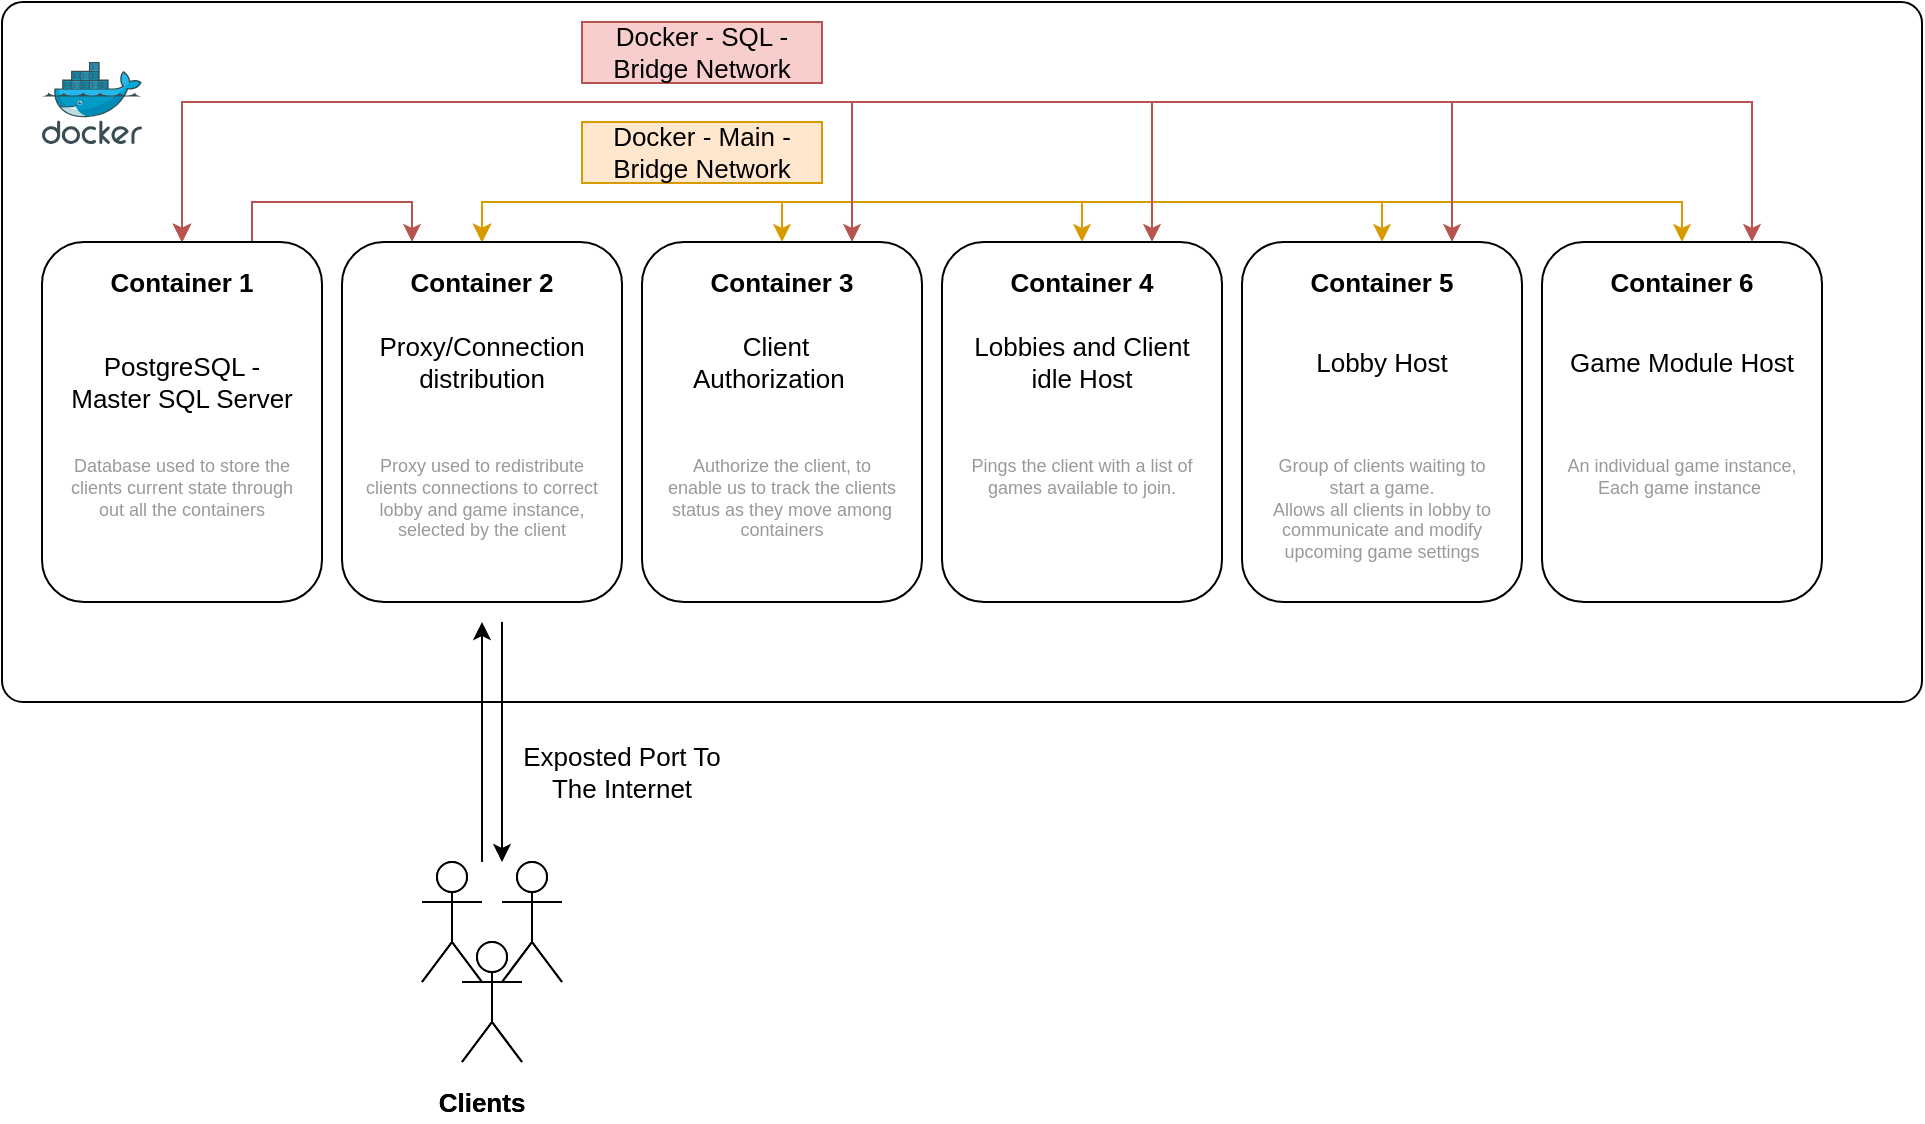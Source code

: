 <mxfile version="12.9.4" type="github">
  <diagram id="G6aAyCiUhe-DF7zZhqXM" name="Page-1">
    <mxGraphModel dx="2031" dy="1089" grid="1" gridSize="10" guides="1" tooltips="1" connect="1" arrows="1" fold="1" page="1" pageScale="1" pageWidth="1654" pageHeight="1169" math="0" shadow="0">
      <root>
        <mxCell id="0" />
        <mxCell id="1" parent="0" />
        <mxCell id="WDJNQAaPPTsATFnZAzZO-1" value="" style="aspect=fixed;html=1;points=[];align=center;image;fontSize=12;image=img/lib/mscae/Docker.svg;" parent="1" vertex="1">
          <mxGeometry x="400" y="269.5" width="50" height="41" as="geometry" />
        </mxCell>
        <mxCell id="WDJNQAaPPTsATFnZAzZO-6" value="" style="group" parent="1" vertex="1" connectable="0">
          <mxGeometry x="380" y="340" width="140" height="180" as="geometry" />
        </mxCell>
        <mxCell id="WDJNQAaPPTsATFnZAzZO-3" value="" style="rounded=1;whiteSpace=wrap;html=1;" parent="WDJNQAaPPTsATFnZAzZO-6" vertex="1">
          <mxGeometry width="140" height="180" as="geometry" />
        </mxCell>
        <mxCell id="WDJNQAaPPTsATFnZAzZO-4" value="Container 1" style="text;html=1;strokeColor=none;fillColor=none;align=center;verticalAlign=middle;whiteSpace=wrap;rounded=0;fontStyle=1;fontSize=13;" parent="WDJNQAaPPTsATFnZAzZO-6" vertex="1">
          <mxGeometry x="30" y="10" width="80" height="20" as="geometry" />
        </mxCell>
        <mxCell id="WDJNQAaPPTsATFnZAzZO-5" value="PostgreSQL -&lt;br&gt;Master SQL Server" style="text;html=1;strokeColor=none;fillColor=none;align=center;verticalAlign=middle;whiteSpace=wrap;rounded=0;fontSize=13;" parent="WDJNQAaPPTsATFnZAzZO-6" vertex="1">
          <mxGeometry x="10" y="60" width="120" height="100" as="geometry" />
        </mxCell>
        <mxCell id="WDJNQAaPPTsATFnZAzZO-7" value="" style="group" parent="1" vertex="1" connectable="0">
          <mxGeometry x="680" y="340" width="140" height="180" as="geometry" />
        </mxCell>
        <mxCell id="WDJNQAaPPTsATFnZAzZO-8" value="" style="rounded=1;whiteSpace=wrap;html=1;" parent="WDJNQAaPPTsATFnZAzZO-7" vertex="1">
          <mxGeometry width="140" height="180" as="geometry" />
        </mxCell>
        <mxCell id="WDJNQAaPPTsATFnZAzZO-9" value="Container 3" style="text;html=1;strokeColor=none;fillColor=none;align=center;verticalAlign=middle;whiteSpace=wrap;rounded=0;fontStyle=1;fontSize=13;" parent="WDJNQAaPPTsATFnZAzZO-7" vertex="1">
          <mxGeometry x="30" y="10" width="80" height="20" as="geometry" />
        </mxCell>
        <mxCell id="WDJNQAaPPTsATFnZAzZO-10" value="Client Authorization&amp;nbsp;&amp;nbsp;" style="text;html=1;strokeColor=none;fillColor=none;align=center;verticalAlign=middle;whiteSpace=wrap;rounded=0;fontSize=13;" parent="WDJNQAaPPTsATFnZAzZO-7" vertex="1">
          <mxGeometry x="10" y="60" width="120" height="100" as="geometry" />
        </mxCell>
        <mxCell id="WDJNQAaPPTsATFnZAzZO-11" value="" style="group" parent="1" vertex="1" connectable="0">
          <mxGeometry x="530" y="340" width="140" height="180" as="geometry" />
        </mxCell>
        <mxCell id="WDJNQAaPPTsATFnZAzZO-12" value="" style="rounded=1;whiteSpace=wrap;html=1;" parent="WDJNQAaPPTsATFnZAzZO-11" vertex="1">
          <mxGeometry width="140" height="180" as="geometry" />
        </mxCell>
        <mxCell id="WDJNQAaPPTsATFnZAzZO-13" value="Container 2" style="text;html=1;strokeColor=none;fillColor=none;align=center;verticalAlign=middle;whiteSpace=wrap;rounded=0;fontStyle=1;fontSize=13;" parent="WDJNQAaPPTsATFnZAzZO-11" vertex="1">
          <mxGeometry x="30" y="10" width="80" height="20" as="geometry" />
        </mxCell>
        <mxCell id="WDJNQAaPPTsATFnZAzZO-14" value="Proxy/Connection distribution Server" style="text;html=1;strokeColor=none;fillColor=none;align=center;verticalAlign=middle;whiteSpace=wrap;rounded=0;fontSize=13;" parent="WDJNQAaPPTsATFnZAzZO-11" vertex="1">
          <mxGeometry x="10" y="60" width="120" height="100" as="geometry" />
        </mxCell>
        <mxCell id="WDJNQAaPPTsATFnZAzZO-15" value="" style="group" parent="1" vertex="1" connectable="0">
          <mxGeometry x="840" y="340" width="140" height="180" as="geometry" />
        </mxCell>
        <mxCell id="WDJNQAaPPTsATFnZAzZO-16" value="" style="rounded=1;whiteSpace=wrap;html=1;" parent="WDJNQAaPPTsATFnZAzZO-15" vertex="1">
          <mxGeometry width="140" height="180" as="geometry" />
        </mxCell>
        <mxCell id="WDJNQAaPPTsATFnZAzZO-17" value="Container 4" style="text;html=1;strokeColor=none;fillColor=none;align=center;verticalAlign=middle;whiteSpace=wrap;rounded=0;fontStyle=1;fontSize=13;" parent="WDJNQAaPPTsATFnZAzZO-15" vertex="1">
          <mxGeometry x="30" y="10" width="80" height="20" as="geometry" />
        </mxCell>
        <mxCell id="WDJNQAaPPTsATFnZAzZO-18" value="Lobbies and Client idle host" style="text;html=1;strokeColor=none;fillColor=none;align=center;verticalAlign=middle;whiteSpace=wrap;rounded=0;fontSize=13;" parent="WDJNQAaPPTsATFnZAzZO-15" vertex="1">
          <mxGeometry x="10" y="60" width="120" height="100" as="geometry" />
        </mxCell>
        <mxCell id="WDJNQAaPPTsATFnZAzZO-19" value="" style="group" parent="1" vertex="1" connectable="0">
          <mxGeometry x="990" y="340" width="140" height="180" as="geometry" />
        </mxCell>
        <mxCell id="WDJNQAaPPTsATFnZAzZO-20" value="" style="rounded=1;whiteSpace=wrap;html=1;" parent="WDJNQAaPPTsATFnZAzZO-19" vertex="1">
          <mxGeometry width="140" height="180" as="geometry" />
        </mxCell>
        <mxCell id="WDJNQAaPPTsATFnZAzZO-21" value="Container 5" style="text;html=1;strokeColor=none;fillColor=none;align=center;verticalAlign=middle;whiteSpace=wrap;rounded=0;fontStyle=1;fontSize=13;" parent="WDJNQAaPPTsATFnZAzZO-19" vertex="1">
          <mxGeometry x="30" y="10" width="80" height="20" as="geometry" />
        </mxCell>
        <mxCell id="WDJNQAaPPTsATFnZAzZO-22" value="Lobby Server" style="text;html=1;strokeColor=none;fillColor=none;align=center;verticalAlign=middle;whiteSpace=wrap;rounded=0;fontSize=13;" parent="WDJNQAaPPTsATFnZAzZO-19" vertex="1">
          <mxGeometry x="10" y="60" width="120" height="100" as="geometry" />
        </mxCell>
        <mxCell id="WDJNQAaPPTsATFnZAzZO-23" value="" style="group" parent="1" vertex="1" connectable="0">
          <mxGeometry x="1140" y="340" width="140" height="180" as="geometry" />
        </mxCell>
        <mxCell id="WDJNQAaPPTsATFnZAzZO-24" value="" style="rounded=1;whiteSpace=wrap;html=1;" parent="WDJNQAaPPTsATFnZAzZO-23" vertex="1">
          <mxGeometry width="140" height="180" as="geometry" />
        </mxCell>
        <mxCell id="WDJNQAaPPTsATFnZAzZO-25" value="Container 5" style="text;html=1;strokeColor=none;fillColor=none;align=center;verticalAlign=middle;whiteSpace=wrap;rounded=0;fontStyle=1;fontSize=13;" parent="WDJNQAaPPTsATFnZAzZO-23" vertex="1">
          <mxGeometry x="30" y="10" width="80" height="20" as="geometry" />
        </mxCell>
        <mxCell id="WDJNQAaPPTsATFnZAzZO-26" value="Game Module Server" style="text;html=1;strokeColor=none;fillColor=none;align=center;verticalAlign=middle;whiteSpace=wrap;rounded=0;fontSize=13;" parent="WDJNQAaPPTsATFnZAzZO-23" vertex="1">
          <mxGeometry x="10" y="60" width="120" height="100" as="geometry" />
        </mxCell>
        <mxCell id="WDJNQAaPPTsATFnZAzZO-27" value="" style="shape=umlActor;verticalLabelPosition=bottom;labelBackgroundColor=#ffffff;verticalAlign=top;html=1;outlineConnect=0;fontSize=13;" parent="1" vertex="1">
          <mxGeometry x="570" y="650" width="30" height="60" as="geometry" />
        </mxCell>
        <mxCell id="WDJNQAaPPTsATFnZAzZO-28" value="" style="shape=umlActor;verticalLabelPosition=bottom;labelBackgroundColor=#ffffff;verticalAlign=top;html=1;outlineConnect=0;fontSize=13;" parent="1" vertex="1">
          <mxGeometry x="610" y="650" width="30" height="60" as="geometry" />
        </mxCell>
        <mxCell id="WDJNQAaPPTsATFnZAzZO-29" value="" style="shape=umlActor;verticalLabelPosition=bottom;labelBackgroundColor=#ffffff;verticalAlign=top;html=1;outlineConnect=0;fontSize=13;" parent="1" vertex="1">
          <mxGeometry x="590" y="690" width="30" height="60" as="geometry" />
        </mxCell>
        <mxCell id="WDJNQAaPPTsATFnZAzZO-30" value="&lt;b&gt;Clients&lt;/b&gt;" style="text;html=1;strokeColor=none;fillColor=none;align=center;verticalAlign=middle;whiteSpace=wrap;rounded=0;fontSize=13;" parent="1" vertex="1">
          <mxGeometry x="560" y="760" width="80" height="20" as="geometry" />
        </mxCell>
        <mxCell id="WDJNQAaPPTsATFnZAzZO-33" value="" style="rounded=1;whiteSpace=wrap;html=1;arcSize=3;" parent="1" vertex="1">
          <mxGeometry x="360" y="220" width="960" height="350" as="geometry" />
        </mxCell>
        <mxCell id="WDJNQAaPPTsATFnZAzZO-70" value="" style="group" parent="1" vertex="1" connectable="0">
          <mxGeometry x="600" y="530" width="10" height="120" as="geometry" />
        </mxCell>
        <mxCell id="WDJNQAaPPTsATFnZAzZO-67" value="" style="endArrow=classic;html=1;fontSize=13;endFill=1;" parent="WDJNQAaPPTsATFnZAzZO-70" edge="1">
          <mxGeometry width="50" height="50" relative="1" as="geometry">
            <mxPoint y="120" as="sourcePoint" />
            <mxPoint as="targetPoint" />
          </mxGeometry>
        </mxCell>
        <mxCell id="WDJNQAaPPTsATFnZAzZO-68" value="" style="endArrow=none;html=1;fontSize=13;startArrow=classic;startFill=1;" parent="WDJNQAaPPTsATFnZAzZO-70" edge="1">
          <mxGeometry width="50" height="50" relative="1" as="geometry">
            <mxPoint x="10" y="120" as="sourcePoint" />
            <mxPoint x="10" as="targetPoint" />
          </mxGeometry>
        </mxCell>
        <mxCell id="WDJNQAaPPTsATFnZAzZO-73" style="edgeStyle=orthogonalEdgeStyle;rounded=0;orthogonalLoop=1;jettySize=auto;html=1;exitX=0.5;exitY=0;exitDx=0;exitDy=0;entryX=0.5;entryY=0;entryDx=0;entryDy=0;startArrow=classic;startFill=1;endArrow=classic;endFill=1;fontSize=13;fillColor=#ffe6cc;strokeColor=#d79b00;" parent="1" source="WDJNQAaPPTsATFnZAzZO-44" target="WDJNQAaPPTsATFnZAzZO-40" edge="1">
          <mxGeometry relative="1" as="geometry" />
        </mxCell>
        <mxCell id="WDJNQAaPPTsATFnZAzZO-75" style="edgeStyle=orthogonalEdgeStyle;rounded=0;orthogonalLoop=1;jettySize=auto;html=1;exitX=0.5;exitY=0;exitDx=0;exitDy=0;entryX=0.5;entryY=0;entryDx=0;entryDy=0;startArrow=classic;startFill=1;endArrow=classic;endFill=1;fontSize=13;fillColor=#ffe6cc;strokeColor=#d79b00;" parent="1" source="WDJNQAaPPTsATFnZAzZO-48" target="WDJNQAaPPTsATFnZAzZO-44" edge="1">
          <mxGeometry relative="1" as="geometry" />
        </mxCell>
        <mxCell id="WDJNQAaPPTsATFnZAzZO-77" style="edgeStyle=orthogonalEdgeStyle;rounded=0;orthogonalLoop=1;jettySize=auto;html=1;exitX=0.5;exitY=0;exitDx=0;exitDy=0;startArrow=classic;startFill=1;endArrow=classic;endFill=1;fontSize=13;entryX=0.5;entryY=0;entryDx=0;entryDy=0;fillColor=#ffe6cc;strokeColor=#d79b00;" parent="1" source="WDJNQAaPPTsATFnZAzZO-52" target="WDJNQAaPPTsATFnZAzZO-44" edge="1">
          <mxGeometry relative="1" as="geometry">
            <mxPoint x="950" y="140" as="targetPoint" />
          </mxGeometry>
        </mxCell>
        <mxCell id="WDJNQAaPPTsATFnZAzZO-78" style="edgeStyle=orthogonalEdgeStyle;rounded=0;orthogonalLoop=1;jettySize=auto;html=1;exitX=0.5;exitY=0;exitDx=0;exitDy=0;startArrow=classic;startFill=1;endArrow=classic;endFill=1;fontSize=13;entryX=0.5;entryY=0;entryDx=0;entryDy=0;fillColor=#ffe6cc;strokeColor=#d79b00;" parent="1" source="WDJNQAaPPTsATFnZAzZO-56" target="WDJNQAaPPTsATFnZAzZO-44" edge="1">
          <mxGeometry relative="1" as="geometry">
            <mxPoint x="870" y="88.621" as="targetPoint" />
          </mxGeometry>
        </mxCell>
        <mxCell id="WDJNQAaPPTsATFnZAzZO-79" value="Docker - Main -&lt;br&gt;Bridge Network" style="text;html=1;strokeColor=#d79b00;fillColor=#ffe6cc;align=center;verticalAlign=middle;whiteSpace=wrap;rounded=0;fontSize=13;" parent="1" vertex="1">
          <mxGeometry x="650" y="280" width="120" height="30.5" as="geometry" />
        </mxCell>
        <mxCell id="WDJNQAaPPTsATFnZAzZO-80" value="Exposted Port To The Internet" style="text;html=1;strokeColor=none;fillColor=none;align=center;verticalAlign=middle;whiteSpace=wrap;rounded=0;fontSize=13;" parent="1" vertex="1">
          <mxGeometry x="610" y="590" width="120" height="30" as="geometry" />
        </mxCell>
        <mxCell id="WDJNQAaPPTsATFnZAzZO-87" style="edgeStyle=orthogonalEdgeStyle;rounded=0;orthogonalLoop=1;jettySize=auto;html=1;exitX=0.75;exitY=0;exitDx=0;exitDy=0;entryX=0.25;entryY=0;entryDx=0;entryDy=0;startArrow=none;startFill=0;endArrow=classic;endFill=1;fontSize=13;fillColor=#f8cecc;strokeColor=#b85450;" parent="1" source="WDJNQAaPPTsATFnZAzZO-36" target="WDJNQAaPPTsATFnZAzZO-44" edge="1">
          <mxGeometry relative="1" as="geometry" />
        </mxCell>
        <mxCell id="WDJNQAaPPTsATFnZAzZO-88" style="edgeStyle=orthogonalEdgeStyle;rounded=0;orthogonalLoop=1;jettySize=auto;html=1;exitX=0.5;exitY=0;exitDx=0;exitDy=0;entryX=0.75;entryY=0;entryDx=0;entryDy=0;startArrow=classic;startFill=1;endArrow=classic;endFill=1;fontSize=13;fillColor=#f8cecc;strokeColor=#b85450;" parent="1" source="WDJNQAaPPTsATFnZAzZO-36" target="WDJNQAaPPTsATFnZAzZO-56" edge="1">
          <mxGeometry relative="1" as="geometry">
            <Array as="points">
              <mxPoint x="450" y="270" />
              <mxPoint x="1235" y="270" />
            </Array>
          </mxGeometry>
        </mxCell>
        <mxCell id="WDJNQAaPPTsATFnZAzZO-90" style="edgeStyle=orthogonalEdgeStyle;rounded=0;orthogonalLoop=1;jettySize=auto;html=1;exitX=0.75;exitY=0;exitDx=0;exitDy=0;startArrow=classic;startFill=1;endArrow=classic;endFill=1;fontSize=13;entryX=0.5;entryY=0;entryDx=0;entryDy=0;fillColor=#f8cecc;strokeColor=#b85450;" parent="1" source="WDJNQAaPPTsATFnZAzZO-52" target="WDJNQAaPPTsATFnZAzZO-36" edge="1">
          <mxGeometry relative="1" as="geometry">
            <mxPoint x="850" y="70" as="targetPoint" />
            <Array as="points">
              <mxPoint x="1085" y="270" />
              <mxPoint x="450" y="270" />
            </Array>
          </mxGeometry>
        </mxCell>
        <mxCell id="WDJNQAaPPTsATFnZAzZO-91" style="edgeStyle=orthogonalEdgeStyle;rounded=0;orthogonalLoop=1;jettySize=auto;html=1;exitX=0.75;exitY=0;exitDx=0;exitDy=0;entryX=0.5;entryY=0;entryDx=0;entryDy=0;startArrow=classic;startFill=1;endArrow=classic;endFill=1;fontSize=13;fillColor=#f8cecc;strokeColor=#b85450;" parent="1" source="WDJNQAaPPTsATFnZAzZO-48" target="WDJNQAaPPTsATFnZAzZO-36" edge="1">
          <mxGeometry relative="1" as="geometry">
            <Array as="points">
              <mxPoint x="935" y="270" />
              <mxPoint x="450" y="270" />
            </Array>
          </mxGeometry>
        </mxCell>
        <mxCell id="WDJNQAaPPTsATFnZAzZO-92" style="edgeStyle=orthogonalEdgeStyle;rounded=0;orthogonalLoop=1;jettySize=auto;html=1;exitX=0.75;exitY=0;exitDx=0;exitDy=0;entryX=0.5;entryY=0;entryDx=0;entryDy=0;startArrow=classic;startFill=1;endArrow=classic;endFill=1;fontSize=13;fillColor=#f8cecc;strokeColor=#b85450;" parent="1" source="WDJNQAaPPTsATFnZAzZO-40" target="WDJNQAaPPTsATFnZAzZO-36" edge="1">
          <mxGeometry relative="1" as="geometry">
            <Array as="points">
              <mxPoint x="785" y="270" />
              <mxPoint x="450" y="270" />
            </Array>
          </mxGeometry>
        </mxCell>
        <mxCell id="WDJNQAaPPTsATFnZAzZO-94" value="Docker - SQL -&lt;br&gt;Bridge Network" style="text;html=1;strokeColor=#b85450;fillColor=#f8cecc;align=center;verticalAlign=middle;whiteSpace=wrap;rounded=0;fontSize=13;" parent="1" vertex="1">
          <mxGeometry x="650" y="230" width="120" height="30.5" as="geometry" />
        </mxCell>
        <mxCell id="WDJNQAaPPTsATFnZAzZO-32" value="Untitled Layer" parent="0" />
        <mxCell id="WDJNQAaPPTsATFnZAzZO-34" value="" style="aspect=fixed;html=1;points=[];align=center;image;fontSize=12;image=img/lib/mscae/Docker.svg;" parent="WDJNQAaPPTsATFnZAzZO-32" vertex="1">
          <mxGeometry x="380" y="250" width="50" height="41" as="geometry" />
        </mxCell>
        <mxCell id="WDJNQAaPPTsATFnZAzZO-35" value="" style="group" parent="WDJNQAaPPTsATFnZAzZO-32" vertex="1" connectable="0">
          <mxGeometry x="380" y="340" width="180" height="180" as="geometry" />
        </mxCell>
        <mxCell id="WDJNQAaPPTsATFnZAzZO-36" value="" style="rounded=1;whiteSpace=wrap;html=1;" parent="WDJNQAaPPTsATFnZAzZO-35" vertex="1">
          <mxGeometry width="140" height="180" as="geometry" />
        </mxCell>
        <mxCell id="WDJNQAaPPTsATFnZAzZO-37" value="Container 1" style="text;html=1;strokeColor=none;fillColor=none;align=center;verticalAlign=middle;whiteSpace=wrap;rounded=0;fontStyle=1;fontSize=13;" parent="WDJNQAaPPTsATFnZAzZO-35" vertex="1">
          <mxGeometry x="30" y="10" width="80" height="20" as="geometry" />
        </mxCell>
        <mxCell id="WDJNQAaPPTsATFnZAzZO-38" value="PostgreSQL -&lt;br&gt;Master SQL Server" style="text;html=1;strokeColor=none;fillColor=none;align=center;verticalAlign=middle;whiteSpace=wrap;rounded=0;fontSize=13;" parent="WDJNQAaPPTsATFnZAzZO-35" vertex="1">
          <mxGeometry x="10" y="50" width="120" height="40" as="geometry" />
        </mxCell>
        <mxCell id="urJCP8OpHEJr19VCwwud-1" value="Database used to store the clients current state through out all the&amp;nbsp;containers" style="text;html=1;fontSize=9;align=center;fontColor=#999999;whiteSpace=wrap;" vertex="1" parent="WDJNQAaPPTsATFnZAzZO-35">
          <mxGeometry x="10" y="100" width="120" height="50" as="geometry" />
        </mxCell>
        <mxCell id="WDJNQAaPPTsATFnZAzZO-39" value="" style="group" parent="WDJNQAaPPTsATFnZAzZO-32" vertex="1" connectable="0">
          <mxGeometry x="680" y="340" width="140" height="180" as="geometry" />
        </mxCell>
        <mxCell id="WDJNQAaPPTsATFnZAzZO-40" value="" style="rounded=1;whiteSpace=wrap;html=1;" parent="WDJNQAaPPTsATFnZAzZO-39" vertex="1">
          <mxGeometry width="140" height="180" as="geometry" />
        </mxCell>
        <mxCell id="WDJNQAaPPTsATFnZAzZO-41" value="Container 3" style="text;html=1;strokeColor=none;fillColor=none;align=center;verticalAlign=middle;whiteSpace=wrap;rounded=0;fontStyle=1;fontSize=13;" parent="WDJNQAaPPTsATFnZAzZO-39" vertex="1">
          <mxGeometry x="30" y="10" width="80" height="20" as="geometry" />
        </mxCell>
        <mxCell id="WDJNQAaPPTsATFnZAzZO-42" value="Client Authorization&amp;nbsp;&amp;nbsp;" style="text;html=1;strokeColor=none;fillColor=none;align=center;verticalAlign=middle;whiteSpace=wrap;rounded=0;fontSize=13;" parent="WDJNQAaPPTsATFnZAzZO-39" vertex="1">
          <mxGeometry x="7" y="40" width="120" height="40" as="geometry" />
        </mxCell>
        <mxCell id="urJCP8OpHEJr19VCwwud-8" value="Authorize the client, to enable us to track the clients status as they move among containers" style="text;html=1;fontSize=9;align=center;fontColor=#999999;whiteSpace=wrap;" vertex="1" parent="WDJNQAaPPTsATFnZAzZO-39">
          <mxGeometry x="10" y="100" width="120" height="50" as="geometry" />
        </mxCell>
        <mxCell id="WDJNQAaPPTsATFnZAzZO-43" value="" style="group" parent="WDJNQAaPPTsATFnZAzZO-32" vertex="1" connectable="0">
          <mxGeometry x="530" y="340" width="140" height="180" as="geometry" />
        </mxCell>
        <mxCell id="WDJNQAaPPTsATFnZAzZO-44" value="" style="rounded=1;whiteSpace=wrap;html=1;" parent="WDJNQAaPPTsATFnZAzZO-43" vertex="1">
          <mxGeometry width="140" height="180" as="geometry" />
        </mxCell>
        <mxCell id="WDJNQAaPPTsATFnZAzZO-45" value="Container 2" style="text;html=1;strokeColor=none;fillColor=none;align=center;verticalAlign=middle;whiteSpace=wrap;rounded=0;fontStyle=1;fontSize=13;" parent="WDJNQAaPPTsATFnZAzZO-43" vertex="1">
          <mxGeometry x="30" y="10" width="80" height="20" as="geometry" />
        </mxCell>
        <mxCell id="WDJNQAaPPTsATFnZAzZO-46" value="Proxy/Connection distribution" style="text;html=1;strokeColor=none;fillColor=none;align=center;verticalAlign=middle;whiteSpace=wrap;rounded=0;fontSize=13;" parent="WDJNQAaPPTsATFnZAzZO-43" vertex="1">
          <mxGeometry x="10" y="40" width="120" height="40" as="geometry" />
        </mxCell>
        <mxCell id="urJCP8OpHEJr19VCwwud-2" value="Proxy used to redistribute clients connections to correct lobby and game instance, selected by the client" style="text;html=1;fontSize=9;align=center;fontColor=#999999;whiteSpace=wrap;" vertex="1" parent="WDJNQAaPPTsATFnZAzZO-43">
          <mxGeometry x="10" y="100" width="120" height="50" as="geometry" />
        </mxCell>
        <mxCell id="WDJNQAaPPTsATFnZAzZO-47" value="" style="group" parent="WDJNQAaPPTsATFnZAzZO-32" vertex="1" connectable="0">
          <mxGeometry x="830" y="340" width="140" height="180" as="geometry" />
        </mxCell>
        <mxCell id="WDJNQAaPPTsATFnZAzZO-48" value="" style="rounded=1;whiteSpace=wrap;html=1;" parent="WDJNQAaPPTsATFnZAzZO-47" vertex="1">
          <mxGeometry width="140" height="180" as="geometry" />
        </mxCell>
        <mxCell id="WDJNQAaPPTsATFnZAzZO-49" value="Container 4" style="text;html=1;strokeColor=none;fillColor=none;align=center;verticalAlign=middle;whiteSpace=wrap;rounded=0;fontStyle=1;fontSize=13;" parent="WDJNQAaPPTsATFnZAzZO-47" vertex="1">
          <mxGeometry x="30" y="10" width="80" height="20" as="geometry" />
        </mxCell>
        <mxCell id="WDJNQAaPPTsATFnZAzZO-50" value="Lobbies and Client idle Host" style="text;html=1;strokeColor=none;fillColor=none;align=center;verticalAlign=middle;whiteSpace=wrap;rounded=0;fontSize=13;" parent="WDJNQAaPPTsATFnZAzZO-47" vertex="1">
          <mxGeometry x="10" y="40" width="120" height="40" as="geometry" />
        </mxCell>
        <mxCell id="urJCP8OpHEJr19VCwwud-9" value="Pings the client with a list of games available to join.&lt;br&gt;" style="text;html=1;fontSize=9;align=center;fontColor=#999999;whiteSpace=wrap;" vertex="1" parent="WDJNQAaPPTsATFnZAzZO-47">
          <mxGeometry x="10" y="100" width="120" height="50" as="geometry" />
        </mxCell>
        <mxCell id="WDJNQAaPPTsATFnZAzZO-51" value="" style="group" parent="WDJNQAaPPTsATFnZAzZO-32" vertex="1" connectable="0">
          <mxGeometry x="980" y="340" width="140" height="180" as="geometry" />
        </mxCell>
        <mxCell id="WDJNQAaPPTsATFnZAzZO-52" value="" style="rounded=1;whiteSpace=wrap;html=1;" parent="WDJNQAaPPTsATFnZAzZO-51" vertex="1">
          <mxGeometry width="140" height="180" as="geometry" />
        </mxCell>
        <mxCell id="WDJNQAaPPTsATFnZAzZO-53" value="Container 5" style="text;html=1;strokeColor=none;fillColor=none;align=center;verticalAlign=middle;whiteSpace=wrap;rounded=0;fontStyle=1;fontSize=13;" parent="WDJNQAaPPTsATFnZAzZO-51" vertex="1">
          <mxGeometry x="30" y="10" width="80" height="20" as="geometry" />
        </mxCell>
        <mxCell id="WDJNQAaPPTsATFnZAzZO-54" value="Lobby Host" style="text;html=1;strokeColor=none;fillColor=none;align=center;verticalAlign=middle;whiteSpace=wrap;rounded=0;fontSize=13;" parent="WDJNQAaPPTsATFnZAzZO-51" vertex="1">
          <mxGeometry x="10" y="40" width="120" height="40" as="geometry" />
        </mxCell>
        <mxCell id="urJCP8OpHEJr19VCwwud-10" value="Group of clients waiting to start a game.&lt;br&gt;Allows all clients in lobby to communicate and modify upcoming game settings" style="text;html=1;fontSize=9;align=center;fontColor=#999999;whiteSpace=wrap;" vertex="1" parent="WDJNQAaPPTsATFnZAzZO-51">
          <mxGeometry x="10" y="100" width="120" height="60" as="geometry" />
        </mxCell>
        <mxCell id="WDJNQAaPPTsATFnZAzZO-55" value="" style="group" parent="WDJNQAaPPTsATFnZAzZO-32" vertex="1" connectable="0">
          <mxGeometry x="1130" y="340" width="140" height="180" as="geometry" />
        </mxCell>
        <mxCell id="WDJNQAaPPTsATFnZAzZO-56" value="" style="rounded=1;whiteSpace=wrap;html=1;" parent="WDJNQAaPPTsATFnZAzZO-55" vertex="1">
          <mxGeometry width="140" height="180" as="geometry" />
        </mxCell>
        <mxCell id="WDJNQAaPPTsATFnZAzZO-57" value="Container 6" style="text;html=1;strokeColor=none;fillColor=none;align=center;verticalAlign=middle;whiteSpace=wrap;rounded=0;fontStyle=1;fontSize=13;" parent="WDJNQAaPPTsATFnZAzZO-55" vertex="1">
          <mxGeometry x="30" y="10" width="80" height="20" as="geometry" />
        </mxCell>
        <mxCell id="WDJNQAaPPTsATFnZAzZO-58" value="Game Module Host" style="text;html=1;strokeColor=none;fillColor=none;align=center;verticalAlign=middle;whiteSpace=wrap;rounded=0;fontSize=13;" parent="WDJNQAaPPTsATFnZAzZO-55" vertex="1">
          <mxGeometry x="10" y="40" width="120" height="40" as="geometry" />
        </mxCell>
        <mxCell id="urJCP8OpHEJr19VCwwud-16" value="An individual game instance,&lt;br&gt;Each game instance&amp;nbsp;" style="text;html=1;fontSize=9;align=center;fontColor=#999999;whiteSpace=wrap;" vertex="1" parent="WDJNQAaPPTsATFnZAzZO-55">
          <mxGeometry x="10" y="100" width="120" height="60" as="geometry" />
        </mxCell>
        <mxCell id="WDJNQAaPPTsATFnZAzZO-59" value="" style="shape=umlActor;verticalLabelPosition=bottom;labelBackgroundColor=#ffffff;verticalAlign=top;html=1;outlineConnect=0;fontSize=13;" parent="WDJNQAaPPTsATFnZAzZO-32" vertex="1">
          <mxGeometry x="570" y="650" width="30" height="60" as="geometry" />
        </mxCell>
        <mxCell id="WDJNQAaPPTsATFnZAzZO-60" value="" style="shape=umlActor;verticalLabelPosition=bottom;labelBackgroundColor=#ffffff;verticalAlign=top;html=1;outlineConnect=0;fontSize=13;" parent="WDJNQAaPPTsATFnZAzZO-32" vertex="1">
          <mxGeometry x="610" y="650" width="30" height="60" as="geometry" />
        </mxCell>
        <mxCell id="WDJNQAaPPTsATFnZAzZO-61" value="" style="shape=umlActor;verticalLabelPosition=bottom;labelBackgroundColor=#ffffff;verticalAlign=top;html=1;outlineConnect=0;fontSize=13;" parent="WDJNQAaPPTsATFnZAzZO-32" vertex="1">
          <mxGeometry x="590" y="690" width="30" height="60" as="geometry" />
        </mxCell>
        <mxCell id="WDJNQAaPPTsATFnZAzZO-62" value="&lt;b&gt;Clients&lt;/b&gt;" style="text;html=1;strokeColor=none;fillColor=none;align=center;verticalAlign=middle;whiteSpace=wrap;rounded=0;fontSize=13;" parent="WDJNQAaPPTsATFnZAzZO-32" vertex="1">
          <mxGeometry x="560" y="760" width="80" height="20" as="geometry" />
        </mxCell>
      </root>
    </mxGraphModel>
  </diagram>
</mxfile>
